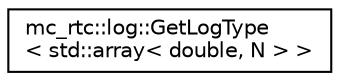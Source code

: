 digraph "Graphical Class Hierarchy"
{
 // INTERACTIVE_SVG=YES
  edge [fontname="Helvetica",fontsize="10",labelfontname="Helvetica",labelfontsize="10"];
  node [fontname="Helvetica",fontsize="10",shape=record];
  rankdir="LR";
  Node0 [label="mc_rtc::log::GetLogType\l\< std::array\< double, N \> \>",height=0.2,width=0.4,color="black", fillcolor="white", style="filled",URL="$structmc__rtc_1_1log_1_1GetLogType_3_01std_1_1array_3_01double_00_01N_01_4_01_4.html"];
}
